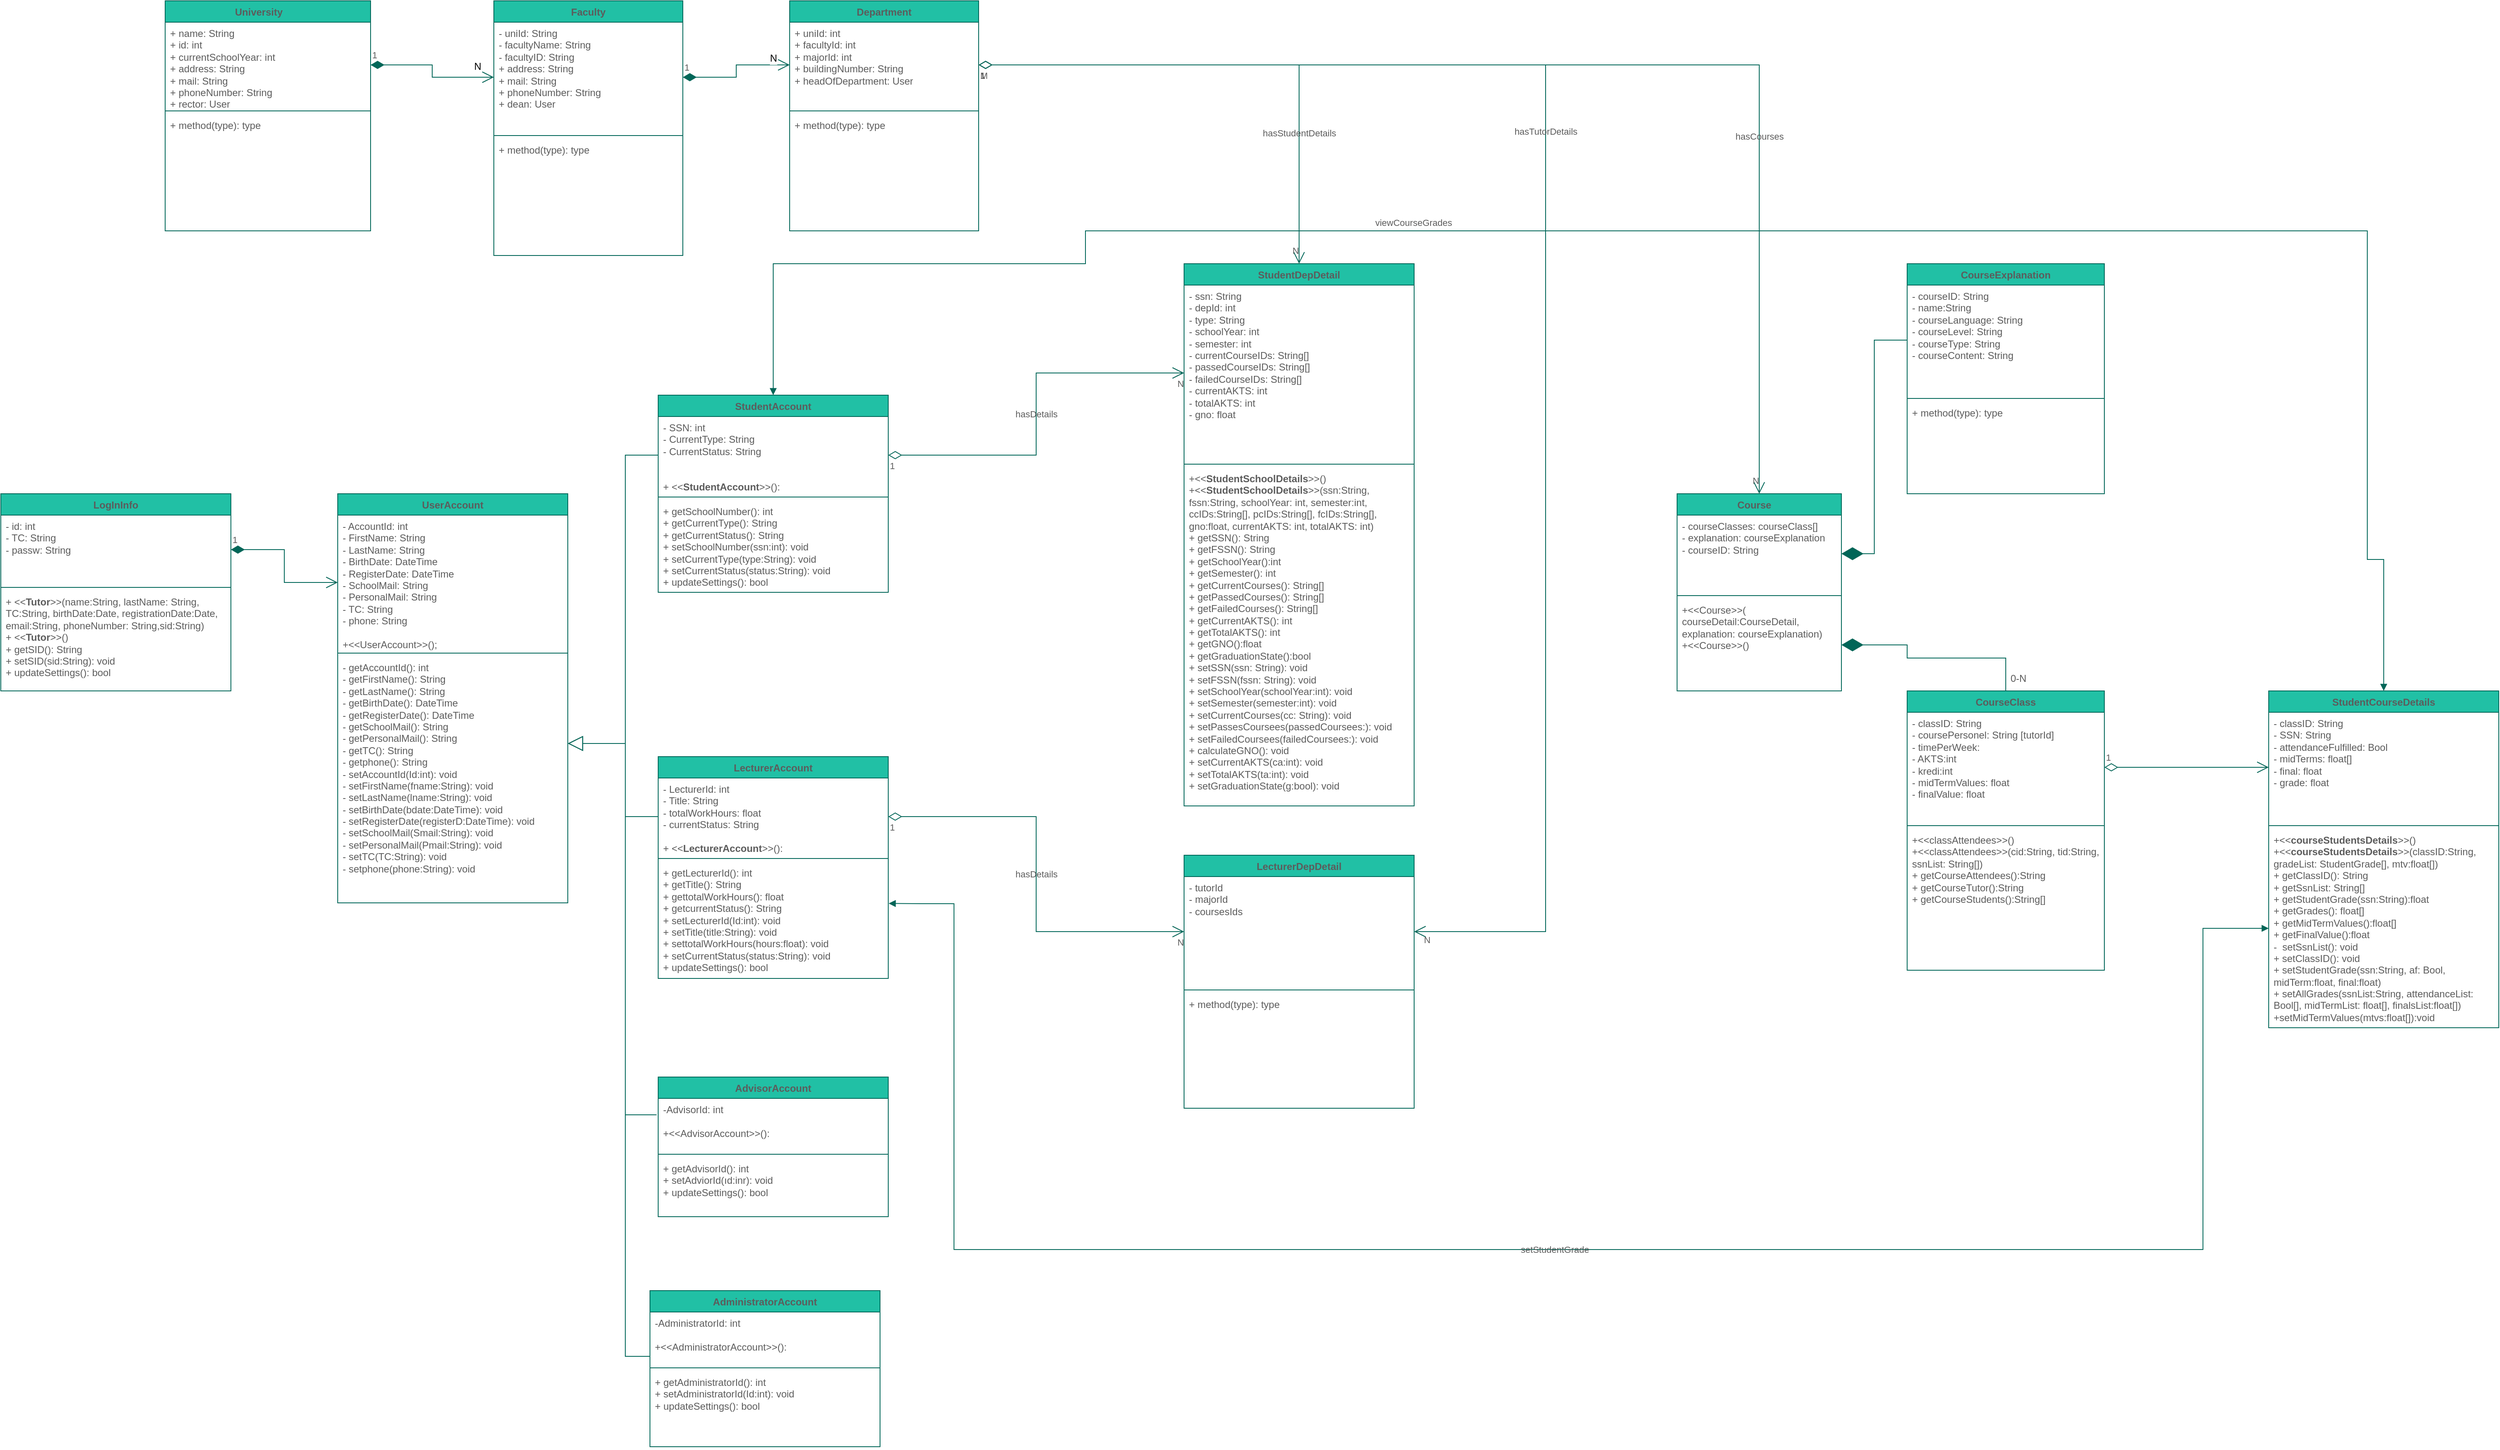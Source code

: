 <mxfile version="24.4.4" type="device">
  <diagram name="Page-1" id="0BDnvHmp4e41hQNBjY2y">
    <mxGraphModel dx="1938" dy="987" grid="1" gridSize="10" guides="1" tooltips="1" connect="1" arrows="1" fold="1" page="1" pageScale="1" pageWidth="3300" pageHeight="2339" math="0" shadow="0">
      <root>
        <mxCell id="0" />
        <mxCell id="1" parent="0" />
        <mxCell id="uD7xro_-V_x7wngqfkr_-1" value="UserAccount" style="swimlane;fontStyle=1;align=center;verticalAlign=top;childLayout=stackLayout;horizontal=1;startSize=26;horizontalStack=0;resizeParent=1;resizeParentMax=0;resizeLast=0;collapsible=1;marginBottom=0;whiteSpace=wrap;html=1;labelBackgroundColor=none;fillColor=#21C0A5;strokeColor=#006658;fontColor=#5C5C5C;" parent="1" vertex="1">
          <mxGeometry x="450" y="640" width="280" height="498" as="geometry" />
        </mxCell>
        <mxCell id="uD7xro_-V_x7wngqfkr_-2" value="- AccountId: int&lt;div data-sider-select-id=&quot;4407d347-5827-4aab-94fe-731d5e60e205&quot;&gt;- FirstName: String&lt;br&gt;&lt;/div&gt;&lt;div data-sider-select-id=&quot;4407d347-5827-4aab-94fe-731d5e60e205&quot;&gt;- LastName: String&lt;br&gt;&lt;/div&gt;&lt;div&gt;- BirthDate: DateTime&lt;/div&gt;&lt;div&gt;- RegisterDate: DateTime&lt;/div&gt;&lt;div data-sider-select-id=&quot;62cc902e-5606-45ce-99e5-c4f5c0370c5b&quot;&gt;- SchoolMail: String&lt;/div&gt;&lt;div data-sider-select-id=&quot;62cc902e-5606-45ce-99e5-c4f5c0370c5b&quot;&gt;- PersonalMail: String&lt;br&gt;&lt;/div&gt;&lt;div data-sider-select-id=&quot;8bd549fe-1a7b-4c33-831f-a06e257aa104&quot;&gt;- TC: String&lt;/div&gt;&lt;div&gt;- phone: String&lt;/div&gt;&lt;div&gt;&lt;br&gt;&lt;/div&gt;&lt;div&gt;+&amp;lt;&amp;lt;UserAccount&amp;gt;&amp;gt;();&lt;/div&gt;" style="text;strokeColor=none;fillColor=none;align=left;verticalAlign=top;spacingLeft=4;spacingRight=4;overflow=hidden;rotatable=0;points=[[0,0.5],[1,0.5]];portConstraint=eastwest;whiteSpace=wrap;html=1;labelBackgroundColor=none;fontColor=#5C5C5C;" parent="uD7xro_-V_x7wngqfkr_-1" vertex="1">
          <mxGeometry y="26" width="280" height="164" as="geometry" />
        </mxCell>
        <mxCell id="uD7xro_-V_x7wngqfkr_-3" value="" style="line;strokeWidth=1;fillColor=none;align=left;verticalAlign=middle;spacingTop=-1;spacingLeft=3;spacingRight=3;rotatable=0;labelPosition=right;points=[];portConstraint=eastwest;strokeColor=#006658;labelBackgroundColor=none;fontColor=#5C5C5C;" parent="uD7xro_-V_x7wngqfkr_-1" vertex="1">
          <mxGeometry y="190" width="280" height="8" as="geometry" />
        </mxCell>
        <mxCell id="uD7xro_-V_x7wngqfkr_-4" value="&lt;div data-sider-select-id=&quot;fc361fc3-beb3-42de-9c12-508e2daf6551&quot;&gt;- getAccountId(): int&lt;div data-sider-select-id=&quot;4407d347-5827-4aab-94fe-731d5e60e205&quot;&gt;- getFirstName(): String&lt;br&gt;&lt;/div&gt;&lt;div data-sider-select-id=&quot;4407d347-5827-4aab-94fe-731d5e60e205&quot;&gt;- getLastName(): String&lt;br&gt;&lt;/div&gt;&lt;div data-sider-select-id=&quot;ebbecc61-d622-45bc-ba40-728edced9803&quot;&gt;- getBirthDate(): DateTime&lt;/div&gt;&lt;div&gt;- getRegisterDate(): DateTime&lt;/div&gt;&lt;div data-sider-select-id=&quot;62cc902e-5606-45ce-99e5-c4f5c0370c5b&quot;&gt;- getSchoolMail(): String&lt;/div&gt;&lt;div data-sider-select-id=&quot;62cc902e-5606-45ce-99e5-c4f5c0370c5b&quot;&gt;- getPersonalMail(): String&lt;br&gt;&lt;/div&gt;&lt;div data-sider-select-id=&quot;8bd549fe-1a7b-4c33-831f-a06e257aa104&quot;&gt;- getTC(): String&lt;/div&gt;&lt;div&gt;- getphone(): String&lt;/div&gt;&lt;div&gt;- setAccountId(Id:int): void&lt;div data-sider-select-id=&quot;4407d347-5827-4aab-94fe-731d5e60e205&quot;&gt;- setFirstName(fname:String): void&lt;br&gt;&lt;/div&gt;&lt;div data-sider-select-id=&quot;4407d347-5827-4aab-94fe-731d5e60e205&quot;&gt;- setLastName(lname:&lt;span style=&quot;background-color: initial;&quot;&gt;String&lt;/span&gt;&lt;span style=&quot;background-color: initial;&quot;&gt;): void&amp;nbsp;&lt;/span&gt;&lt;/div&gt;&lt;div&gt;- setBirthDate(bdate:DateTime): void&lt;/div&gt;&lt;div&gt;- setRegisterDate(registerD:DateTime): void&lt;/div&gt;&lt;div data-sider-select-id=&quot;62cc902e-5606-45ce-99e5-c4f5c0370c5b&quot;&gt;- setSchoolMail(Smail:String): void&lt;/div&gt;&lt;div data-sider-select-id=&quot;62cc902e-5606-45ce-99e5-c4f5c0370c5b&quot;&gt;- setPersonalMail(Pmail:String): void&lt;br&gt;&lt;/div&gt;&lt;div data-sider-select-id=&quot;8bd549fe-1a7b-4c33-831f-a06e257aa104&quot;&gt;- setTC(TC:String): void&lt;/div&gt;&lt;div&gt;- setphone(phone:String): void&lt;/div&gt;&lt;/div&gt;&lt;/div&gt;" style="text;strokeColor=none;fillColor=none;align=left;verticalAlign=top;spacingLeft=4;spacingRight=4;overflow=hidden;rotatable=0;points=[[0,0.5],[1,0.5]];portConstraint=eastwest;whiteSpace=wrap;html=1;labelBackgroundColor=none;fontColor=#5C5C5C;" parent="uD7xro_-V_x7wngqfkr_-1" vertex="1">
          <mxGeometry y="198" width="280" height="300" as="geometry" />
        </mxCell>
        <mxCell id="uD7xro_-V_x7wngqfkr_-5" value="StudentAccount" style="swimlane;fontStyle=1;align=center;verticalAlign=top;childLayout=stackLayout;horizontal=1;startSize=26;horizontalStack=0;resizeParent=1;resizeParentMax=0;resizeLast=0;collapsible=1;marginBottom=0;whiteSpace=wrap;html=1;labelBackgroundColor=none;fillColor=#21C0A5;strokeColor=#006658;fontColor=#5C5C5C;" parent="1" vertex="1">
          <mxGeometry x="840" y="520" width="280" height="240" as="geometry" />
        </mxCell>
        <mxCell id="uD7xro_-V_x7wngqfkr_-6" value="- SSN: int&lt;div&gt;- CurrentType: String&lt;br&gt;&lt;div&gt;- CurrentStatus: String&lt;/div&gt;&lt;/div&gt;&lt;div&gt;&lt;br&gt;&lt;/div&gt;&lt;div&gt;&lt;br&gt;&lt;/div&gt;&lt;div&gt;&lt;div data-sider-select-id=&quot;f8b6bf96-1f82-4704-bffa-21a5291a859a&quot;&gt;+ &amp;lt;&amp;lt;&lt;b&gt;StudentAccount&lt;/b&gt;&amp;gt;&amp;gt;():&lt;/div&gt;&lt;div&gt;&lt;br&gt;&lt;/div&gt;&lt;div&gt;&lt;/div&gt;&lt;/div&gt;" style="text;strokeColor=none;fillColor=none;align=left;verticalAlign=top;spacingLeft=4;spacingRight=4;overflow=hidden;rotatable=0;points=[[0,0.5],[1,0.5]];portConstraint=eastwest;whiteSpace=wrap;html=1;labelBackgroundColor=none;fontColor=#5C5C5C;" parent="uD7xro_-V_x7wngqfkr_-5" vertex="1">
          <mxGeometry y="26" width="280" height="94" as="geometry" />
        </mxCell>
        <mxCell id="uD7xro_-V_x7wngqfkr_-7" value="" style="line;strokeWidth=1;fillColor=none;align=left;verticalAlign=middle;spacingTop=-1;spacingLeft=3;spacingRight=3;rotatable=0;labelPosition=right;points=[];portConstraint=eastwest;strokeColor=#006658;labelBackgroundColor=none;fontColor=#5C5C5C;" parent="uD7xro_-V_x7wngqfkr_-5" vertex="1">
          <mxGeometry y="120" width="280" height="8" as="geometry" />
        </mxCell>
        <mxCell id="uD7xro_-V_x7wngqfkr_-8" value="&lt;div data-sider-select-id=&quot;9579f348-93ef-4612-93f1-10a2e39cf560&quot;&gt;&lt;span data-sider-select-id=&quot;e6eb32f3-9053-436c-8327-b952fa71b113&quot; style=&quot;background-color: initial;&quot;&gt;+ getSchoolNumber(): int&lt;/span&gt;&lt;br&gt;&lt;/div&gt;&lt;div data-sider-select-id=&quot;9579f348-93ef-4612-93f1-10a2e39cf560&quot;&gt;&lt;span data-sider-select-id=&quot;e6eb32f3-9053-436c-8327-b952fa71b113&quot; style=&quot;background-color: initial;&quot;&gt;+ getCurrentType(): String&lt;br&gt;&lt;/span&gt;&lt;/div&gt;&lt;div data-sider-select-id=&quot;9579f348-93ef-4612-93f1-10a2e39cf560&quot;&gt;&lt;span data-sider-select-id=&quot;e6eb32f3-9053-436c-8327-b952fa71b113&quot; style=&quot;background-color: initial;&quot;&gt;+ getCurrentStatus&lt;/span&gt;&lt;span data-sider-select-id=&quot;45852cec-4f67-484b-836b-3af9b6361191&quot; style=&quot;background-color: initial;&quot;&gt;(): String&lt;/span&gt;&lt;/div&gt;&lt;div&gt;&lt;div data-sider-select-id=&quot;2276f474-3722-45e2-a050-777a0efd1eee&quot;&gt;+ setSchoolNumber(ssn:int): void&lt;/div&gt;&lt;div&gt;&lt;div data-sider-select-id=&quot;2276f474-3722-45e2-a050-777a0efd1eee&quot;&gt;+ setCurrentType(type:String): void&lt;/div&gt;&lt;/div&gt;&lt;div data-sider-select-id=&quot;2276f474-3722-45e2-a050-777a0efd1eee&quot;&gt;&lt;div data-sider-select-id=&quot;2276f474-3722-45e2-a050-777a0efd1eee&quot;&gt;+ setCurrentStatus(status:String): void&lt;/div&gt;&lt;/div&gt;&lt;div&gt;+ updateSettings(): bool&amp;nbsp;&lt;br&gt;&lt;div&gt;&lt;div&gt;&lt;br&gt;&lt;/div&gt;&lt;/div&gt;&lt;div&gt;&lt;br&gt;&lt;/div&gt;&lt;/div&gt;&lt;/div&gt;" style="text;strokeColor=none;fillColor=none;align=left;verticalAlign=top;spacingLeft=4;spacingRight=4;overflow=hidden;rotatable=0;points=[[0,0.5],[1,0.5]];portConstraint=eastwest;whiteSpace=wrap;html=1;labelBackgroundColor=none;fontColor=#5C5C5C;" parent="uD7xro_-V_x7wngqfkr_-5" vertex="1">
          <mxGeometry y="128" width="280" height="112" as="geometry" />
        </mxCell>
        <mxCell id="uD7xro_-V_x7wngqfkr_-9" value="" style="endArrow=block;endSize=16;endFill=0;html=1;rounded=0;exitX=0;exitY=0.5;exitDx=0;exitDy=0;labelBackgroundColor=none;strokeColor=#006658;fontColor=default;" parent="1" source="uD7xro_-V_x7wngqfkr_-6" edge="1">
          <mxGeometry width="160" relative="1" as="geometry">
            <mxPoint x="300" y="1260" as="sourcePoint" />
            <mxPoint x="730" y="944" as="targetPoint" />
            <Array as="points">
              <mxPoint x="800" y="593" />
              <mxPoint x="800" y="944" />
            </Array>
          </mxGeometry>
        </mxCell>
        <mxCell id="uD7xro_-V_x7wngqfkr_-10" value="Course&lt;span style=&quot;white-space: pre;&quot;&gt;&#x9;&lt;/span&gt;" style="swimlane;fontStyle=1;align=center;verticalAlign=top;childLayout=stackLayout;horizontal=1;startSize=26;horizontalStack=0;resizeParent=1;resizeParentMax=0;resizeLast=0;collapsible=1;marginBottom=0;whiteSpace=wrap;html=1;labelBackgroundColor=none;fillColor=#21C0A5;strokeColor=#006658;fontColor=#5C5C5C;" parent="1" vertex="1">
          <mxGeometry x="2080" y="640" width="200" height="240" as="geometry" />
        </mxCell>
        <mxCell id="uD7xro_-V_x7wngqfkr_-11" value="&lt;div&gt;- courseClasses: courseClass[]&lt;/div&gt;&lt;div&gt;- explanation: courseExplanation&lt;/div&gt;&lt;div&gt;- courseID: String&lt;/div&gt;" style="text;strokeColor=none;fillColor=none;align=left;verticalAlign=top;spacingLeft=4;spacingRight=4;overflow=hidden;rotatable=0;points=[[0,0.5],[1,0.5]];portConstraint=eastwest;whiteSpace=wrap;html=1;labelBackgroundColor=none;fontColor=#5C5C5C;" parent="uD7xro_-V_x7wngqfkr_-10" vertex="1">
          <mxGeometry y="26" width="200" height="94" as="geometry" />
        </mxCell>
        <mxCell id="uD7xro_-V_x7wngqfkr_-12" value="" style="line;strokeWidth=1;fillColor=none;align=left;verticalAlign=middle;spacingTop=-1;spacingLeft=3;spacingRight=3;rotatable=0;labelPosition=right;points=[];portConstraint=eastwest;strokeColor=#006658;labelBackgroundColor=none;fontColor=#5C5C5C;" parent="uD7xro_-V_x7wngqfkr_-10" vertex="1">
          <mxGeometry y="120" width="200" height="8" as="geometry" />
        </mxCell>
        <mxCell id="uD7xro_-V_x7wngqfkr_-13" value="+&amp;lt;&amp;lt;Course&amp;gt;&amp;gt;( courseDetail:CourseDetail, explanation: courseExplanation)&lt;div&gt;+&amp;lt;&amp;lt;Course&amp;gt;&amp;gt;()&lt;br&gt;&lt;div&gt;&lt;br&gt;&lt;/div&gt;&lt;div&gt;&lt;div&gt;&lt;br&gt;&lt;/div&gt;&lt;/div&gt;&lt;/div&gt;" style="text;strokeColor=none;fillColor=none;align=left;verticalAlign=top;spacingLeft=4;spacingRight=4;overflow=hidden;rotatable=0;points=[[0,0.5],[1,0.5]];portConstraint=eastwest;whiteSpace=wrap;html=1;labelBackgroundColor=none;fontColor=#5C5C5C;" parent="uD7xro_-V_x7wngqfkr_-10" vertex="1">
          <mxGeometry y="128" width="200" height="112" as="geometry" />
        </mxCell>
        <mxCell id="uD7xro_-V_x7wngqfkr_-14" value="LecturerAccount" style="swimlane;fontStyle=1;align=center;verticalAlign=top;childLayout=stackLayout;horizontal=1;startSize=26;horizontalStack=0;resizeParent=1;resizeParentMax=0;resizeLast=0;collapsible=1;marginBottom=0;whiteSpace=wrap;html=1;labelBackgroundColor=none;fillColor=#21C0A5;strokeColor=#006658;fontColor=#5C5C5C;" parent="1" vertex="1">
          <mxGeometry x="840" y="960" width="280" height="270" as="geometry" />
        </mxCell>
        <mxCell id="uD7xro_-V_x7wngqfkr_-15" value="&lt;div data-sider-select-id=&quot;4d326a96-2382-415f-a6bb-c2fde661ef08&quot;&gt;- LecturerId: int&lt;/div&gt;&lt;div data-sider-select-id=&quot;4d326a96-2382-415f-a6bb-c2fde661ef08&quot;&gt;- Title: String&lt;/div&gt;&lt;div&gt;- totalWorkHours: float&lt;/div&gt;&lt;div&gt;- currentStatus: String&lt;/div&gt;&lt;div&gt;&lt;br&gt;&lt;/div&gt;&lt;div style=&quot;text-align: center;&quot; data-sider-select-id=&quot;9792b44d-cd1b-466a-9594-d1616cbe702e&quot;&gt;+ &amp;lt;&amp;lt;&lt;b&gt;LecturerAccount&lt;/b&gt;&amp;gt;&amp;gt;():&lt;br&gt;&lt;/div&gt;" style="text;strokeColor=none;fillColor=none;align=left;verticalAlign=top;spacingLeft=4;spacingRight=4;overflow=hidden;rotatable=0;points=[[0,0.5],[1,0.5]];portConstraint=eastwest;whiteSpace=wrap;html=1;labelBackgroundColor=none;fontColor=#5C5C5C;" parent="uD7xro_-V_x7wngqfkr_-14" vertex="1">
          <mxGeometry y="26" width="280" height="94" as="geometry" />
        </mxCell>
        <mxCell id="uD7xro_-V_x7wngqfkr_-16" value="" style="line;strokeWidth=1;fillColor=none;align=left;verticalAlign=middle;spacingTop=-1;spacingLeft=3;spacingRight=3;rotatable=0;labelPosition=right;points=[];portConstraint=eastwest;strokeColor=#006658;labelBackgroundColor=none;fontColor=#5C5C5C;" parent="uD7xro_-V_x7wngqfkr_-14" vertex="1">
          <mxGeometry y="120" width="280" height="8" as="geometry" />
        </mxCell>
        <mxCell id="uD7xro_-V_x7wngqfkr_-17" value="&lt;div data-sider-select-id=&quot;7ed6d980-ada8-49a5-824a-b7450c590605&quot;&gt;+ getLecturerId(): int&lt;/div&gt;&lt;div&gt;&lt;div data-sider-select-id=&quot;8a5ae485-e85c-40d8-8f97-bdb0fd88e50f&quot;&gt;+ getTitle(): String&lt;/div&gt;&lt;div data-sider-select-id=&quot;8a5ae485-e85c-40d8-8f97-bdb0fd88e50f&quot;&gt;+ gettotalWorkHours(): float&lt;br&gt;&lt;/div&gt;&lt;div data-sider-select-id=&quot;8a5ae485-e85c-40d8-8f97-bdb0fd88e50f&quot;&gt;+ getcurrentStatus(): String&lt;br&gt;&lt;/div&gt;&lt;div data-sider-select-id=&quot;8b940148-cc8c-4c78-9da0-aa4d0f199412&quot;&gt;+ setLecturerId(Id:int): void&lt;/div&gt;&lt;div data-sider-select-id=&quot;8b940148-cc8c-4c78-9da0-aa4d0f199412&quot;&gt;&lt;div data-sider-select-id=&quot;8b940148-cc8c-4c78-9da0-aa4d0f199412&quot;&gt;+ setTitle(title:String): void&lt;/div&gt;&lt;/div&gt;&lt;div&gt;&lt;div data-sider-select-id=&quot;8b940148-cc8c-4c78-9da0-aa4d0f199412&quot;&gt;+ settotalWorkHours(hours:float): void&lt;/div&gt;&lt;/div&gt;&lt;div&gt;&lt;div data-sider-select-id=&quot;8b940148-cc8c-4c78-9da0-aa4d0f199412&quot;&gt;+ setCurrentStatus(status:String): void&lt;/div&gt;&lt;/div&gt;&lt;div data-sider-select-id=&quot;d4a23084-695c-49fa-9fc9-a5fa70519a9f&quot;&gt;+ updateSettings(): bool&amp;nbsp;&lt;br&gt;&lt;div&gt;&lt;br&gt;&lt;/div&gt;&lt;div&gt;&lt;br&gt;&lt;/div&gt;&lt;/div&gt;&lt;/div&gt;" style="text;strokeColor=none;fillColor=none;align=left;verticalAlign=top;spacingLeft=4;spacingRight=4;overflow=hidden;rotatable=0;points=[[0,0.5],[1,0.5]];portConstraint=eastwest;whiteSpace=wrap;html=1;labelBackgroundColor=none;fontColor=#5C5C5C;" parent="uD7xro_-V_x7wngqfkr_-14" vertex="1">
          <mxGeometry y="128" width="280" height="142" as="geometry" />
        </mxCell>
        <mxCell id="uD7xro_-V_x7wngqfkr_-18" value="CourseClass" style="swimlane;fontStyle=1;align=center;verticalAlign=top;childLayout=stackLayout;horizontal=1;startSize=26;horizontalStack=0;resizeParent=1;resizeParentMax=0;resizeLast=0;collapsible=1;marginBottom=0;whiteSpace=wrap;html=1;labelBackgroundColor=none;fillColor=#21C0A5;strokeColor=#006658;fontColor=#5C5C5C;" parent="1" vertex="1">
          <mxGeometry x="2360" y="880" width="240" height="340" as="geometry" />
        </mxCell>
        <mxCell id="uD7xro_-V_x7wngqfkr_-19" value="&lt;div&gt;- classID: String&lt;br&gt;&lt;/div&gt;&lt;div&gt;- coursePersonel: String [tutorId]&lt;/div&gt;&lt;div&gt;&lt;span style=&quot;background-color: initial;&quot;&gt;- timePerWeek:&amp;nbsp;&lt;/span&gt;&lt;/div&gt;&lt;div&gt;&lt;div&gt;- AKTS:int&lt;/div&gt;&lt;div&gt;- kredi:int&lt;/div&gt;&lt;/div&gt;&lt;div&gt;&lt;div&gt;- midTermValues: float&lt;/div&gt;&lt;div&gt;- finalValue: float&lt;/div&gt;&lt;/div&gt;" style="text;strokeColor=none;fillColor=none;align=left;verticalAlign=top;spacingLeft=4;spacingRight=4;overflow=hidden;rotatable=0;points=[[0,0.5],[1,0.5]];portConstraint=eastwest;whiteSpace=wrap;html=1;labelBackgroundColor=none;fontColor=#5C5C5C;" parent="uD7xro_-V_x7wngqfkr_-18" vertex="1">
          <mxGeometry y="26" width="240" height="134" as="geometry" />
        </mxCell>
        <mxCell id="uD7xro_-V_x7wngqfkr_-20" value="" style="line;strokeWidth=1;fillColor=none;align=left;verticalAlign=middle;spacingTop=-1;spacingLeft=3;spacingRight=3;rotatable=0;labelPosition=right;points=[];portConstraint=eastwest;strokeColor=#006658;labelBackgroundColor=none;fontColor=#5C5C5C;" parent="uD7xro_-V_x7wngqfkr_-18" vertex="1">
          <mxGeometry y="160" width="240" height="8" as="geometry" />
        </mxCell>
        <mxCell id="uD7xro_-V_x7wngqfkr_-21" value="+&amp;lt;&amp;lt;classAttendees&amp;gt;&amp;gt;()&lt;div&gt;+&amp;lt;&amp;lt;classAttendees&amp;gt;&amp;gt;(cid:String, tid:String, ssnList: String[])&lt;/div&gt;&lt;div&gt;+ getCourseAttendees():String&lt;/div&gt;&lt;div&gt;+ getCourseTutor():String&lt;/div&gt;&lt;div&gt;+ getCourseStudents():String[]&lt;/div&gt;&lt;div&gt;&lt;br&gt;&lt;/div&gt;" style="text;strokeColor=none;fillColor=none;align=left;verticalAlign=top;spacingLeft=4;spacingRight=4;overflow=hidden;rotatable=0;points=[[0,0.5],[1,0.5]];portConstraint=eastwest;whiteSpace=wrap;html=1;labelBackgroundColor=none;fontColor=#5C5C5C;" parent="uD7xro_-V_x7wngqfkr_-18" vertex="1">
          <mxGeometry y="168" width="240" height="172" as="geometry" />
        </mxCell>
        <mxCell id="uD7xro_-V_x7wngqfkr_-22" value="" style="endArrow=block;endSize=16;endFill=0;html=1;rounded=0;exitX=0;exitY=0.5;exitDx=0;exitDy=0;labelBackgroundColor=none;strokeColor=#006658;fontColor=default;" parent="1" source="uD7xro_-V_x7wngqfkr_-15" edge="1">
          <mxGeometry width="160" relative="1" as="geometry">
            <mxPoint x="919" y="1220" as="sourcePoint" />
            <mxPoint x="730" y="944" as="targetPoint" />
            <Array as="points">
              <mxPoint x="800" y="1033" />
              <mxPoint x="800" y="944" />
            </Array>
          </mxGeometry>
        </mxCell>
        <mxCell id="uD7xro_-V_x7wngqfkr_-23" value="StudentDepDetail" style="swimlane;fontStyle=1;align=center;verticalAlign=top;childLayout=stackLayout;horizontal=1;startSize=26;horizontalStack=0;resizeParent=1;resizeParentMax=0;resizeLast=0;collapsible=1;marginBottom=0;whiteSpace=wrap;html=1;labelBackgroundColor=none;fillColor=#21C0A5;strokeColor=#006658;fontColor=#5C5C5C;" parent="1" vertex="1">
          <mxGeometry x="1480" y="360" width="280" height="660" as="geometry" />
        </mxCell>
        <mxCell id="uD7xro_-V_x7wngqfkr_-24" value="&lt;div&gt;- ssn: String&lt;/div&gt;&lt;div&gt;- depId: int&lt;/div&gt;&lt;div&gt;- type: String&lt;/div&gt;&lt;div&gt;- schoolYear: int&lt;/div&gt;&lt;div&gt;- semester: int&lt;/div&gt;- currentCourseIDs: String[]&lt;div&gt;- passedCourseIDs: String[]&lt;/div&gt;&lt;div&gt;- failedCourseIDs: String[]&lt;/div&gt;&lt;div&gt;&lt;span style=&quot;background-color: initial;&quot;&gt;- currentAKTS: int&lt;/span&gt;&lt;br&gt;&lt;/div&gt;&lt;div&gt;- totalAKTS: int&lt;/div&gt;&lt;div&gt;&lt;div&gt;&lt;span style=&quot;background-color: initial;&quot;&gt;- gno: float&lt;/span&gt;&lt;/div&gt;&lt;/div&gt;" style="text;strokeColor=none;fillColor=none;align=left;verticalAlign=top;spacingLeft=4;spacingRight=4;overflow=hidden;rotatable=0;points=[[0,0.5],[1,0.5]];portConstraint=eastwest;whiteSpace=wrap;html=1;labelBackgroundColor=none;fontColor=#5C5C5C;" parent="uD7xro_-V_x7wngqfkr_-23" vertex="1">
          <mxGeometry y="26" width="280" height="214" as="geometry" />
        </mxCell>
        <mxCell id="uD7xro_-V_x7wngqfkr_-25" value="" style="line;strokeWidth=1;fillColor=none;align=left;verticalAlign=middle;spacingTop=-1;spacingLeft=3;spacingRight=3;rotatable=0;labelPosition=right;points=[];portConstraint=eastwest;strokeColor=#006658;labelBackgroundColor=none;fontColor=#5C5C5C;" parent="uD7xro_-V_x7wngqfkr_-23" vertex="1">
          <mxGeometry y="240" width="280" height="8" as="geometry" />
        </mxCell>
        <mxCell id="uD7xro_-V_x7wngqfkr_-26" value="&lt;div&gt;+&amp;lt;&amp;lt;&lt;span style=&quot;font-weight: 700; text-align: center; background-color: initial;&quot;&gt;StudentSchoolDetails&lt;/span&gt;&lt;span style=&quot;text-align: center; background-color: initial;&quot;&gt;&amp;gt;&amp;gt;()&lt;/span&gt;&lt;/div&gt;&lt;div&gt;+&amp;lt;&amp;lt;&lt;span style=&quot;background-color: initial; font-weight: 700; text-align: center;&quot;&gt;StudentSchoolDetails&lt;/span&gt;&lt;span style=&quot;background-color: initial; text-align: center;&quot;&gt;&amp;gt;&amp;gt;(ssn:String, fssn:String, schoolYear: int, semester:int, ccIDs:String[], pcIDs:String[], fcIDs:String[], gno:float, currentAKTS: int, totalAKTS: int)&lt;/span&gt;&lt;/div&gt;&lt;div&gt;+ getSSN(): String&lt;/div&gt;&lt;div&gt;+ getFSSN(): String&lt;br&gt;&lt;/div&gt;&lt;div&gt;+ getSchoolYear():int&lt;br&gt;&lt;/div&gt;&lt;div&gt;+ getSemester(): int&lt;/div&gt;&lt;div&gt;+ getCurrentCourses(): String[]&lt;/div&gt;&lt;div&gt;+ getPassedCourses(): String[]&lt;/div&gt;&lt;div&gt;+ getFailedCourses(): String[]&lt;/div&gt;&lt;div&gt;&lt;div&gt;&lt;span style=&quot;background-color: initial;&quot;&gt;+ getCurrentAKTS(): int&lt;/span&gt;&lt;/div&gt;&lt;div&gt;&lt;span style=&quot;background-color: initial;&quot;&gt;+ getTotalAKTS(): int&lt;/span&gt;&lt;/div&gt;&lt;/div&gt;&lt;div&gt;+ getGNO():float&lt;/div&gt;&lt;div&gt;+ getGraduationState():bool&lt;/div&gt;&lt;div&gt;+ setSSN(ssn: String): void&lt;br&gt;&lt;/div&gt;&lt;div&gt;+ setFSSN(fssn: String): void&lt;/div&gt;&lt;div&gt;&lt;div&gt;&lt;div&gt;&lt;div&gt;+ setSchoolYear(schoolYear&lt;span style=&quot;background-color: initial;&quot;&gt;:int&lt;/span&gt;&lt;span style=&quot;background-color: initial;&quot;&gt;): void&lt;/span&gt;&lt;/div&gt;&lt;div&gt;+ setSemester(semester&lt;span style=&quot;background-color: initial;&quot;&gt;:int&lt;/span&gt;&lt;span style=&quot;background-color: initial;&quot;&gt;)&lt;/span&gt;&lt;span style=&quot;background-color: initial;&quot;&gt;: void&lt;/span&gt;&lt;/div&gt;&lt;/div&gt;&lt;/div&gt;&lt;div&gt;+ setCurrentCourses(cc: String)&lt;span style=&quot;background-color: initial;&quot;&gt;: void&lt;/span&gt;&lt;/div&gt;&lt;div&gt;+ setPassesCoursees(passedCoursees:)&lt;span style=&quot;background-color: initial;&quot;&gt;: void&lt;/span&gt;&lt;/div&gt;&lt;div&gt;+ setFailedCoursees(failedCoursees:): void&lt;/div&gt;&lt;/div&gt;&lt;div&gt;+ calculateGNO(): void&lt;/div&gt;&lt;div&gt;&lt;span style=&quot;background-color: initial;&quot;&gt;+ setCurrentAKTS(ca:&lt;/span&gt;&lt;span style=&quot;background-color: initial;&quot;&gt;int&lt;/span&gt;&lt;span style=&quot;background-color: initial;&quot;&gt;)&lt;/span&gt;&lt;span style=&quot;background-color: initial;&quot;&gt;: void&lt;/span&gt;&lt;/div&gt;&lt;div&gt;&lt;span style=&quot;background-color: initial;&quot;&gt;+ setTotalAKTS(ta:&lt;/span&gt;&lt;span style=&quot;background-color: initial;&quot;&gt;int&lt;/span&gt;&lt;span style=&quot;background-color: initial;&quot;&gt;)&lt;/span&gt;&lt;span style=&quot;background-color: initial;&quot;&gt;: void&lt;/span&gt;&lt;/div&gt;&lt;div&gt;&lt;span style=&quot;background-color: initial;&quot;&gt;+ s&lt;/span&gt;etGraduationState&lt;span style=&quot;background-color: initial;&quot;&gt;(g:bool): void&lt;/span&gt;&lt;/div&gt;" style="text;strokeColor=none;fillColor=none;align=left;verticalAlign=top;spacingLeft=4;spacingRight=4;overflow=hidden;rotatable=0;points=[[0,0.5],[1,0.5]];portConstraint=eastwest;whiteSpace=wrap;html=1;labelBackgroundColor=none;fontColor=#5C5C5C;" parent="uD7xro_-V_x7wngqfkr_-23" vertex="1">
          <mxGeometry y="248" width="280" height="412" as="geometry" />
        </mxCell>
        <mxCell id="uD7xro_-V_x7wngqfkr_-27" value="CourseExplanation" style="swimlane;fontStyle=1;align=center;verticalAlign=top;childLayout=stackLayout;horizontal=1;startSize=26;horizontalStack=0;resizeParent=1;resizeParentMax=0;resizeLast=0;collapsible=1;marginBottom=0;whiteSpace=wrap;html=1;labelBackgroundColor=none;fillColor=#21C0A5;strokeColor=#006658;fontColor=#5C5C5C;" parent="1" vertex="1">
          <mxGeometry x="2360" y="360" width="240" height="280" as="geometry" />
        </mxCell>
        <mxCell id="uD7xro_-V_x7wngqfkr_-28" value="&lt;div&gt;- courseID: String&lt;/div&gt;- name:String&lt;div&gt;- courseLanguage: String&lt;div&gt;- courseLevel: String&lt;/div&gt;&lt;div&gt;- courseType: String&lt;/div&gt;&lt;div&gt;- courseContent: String&lt;/div&gt;&lt;/div&gt;" style="text;strokeColor=none;fillColor=none;align=left;verticalAlign=top;spacingLeft=4;spacingRight=4;overflow=hidden;rotatable=0;points=[[0,0.5],[1,0.5]];portConstraint=eastwest;whiteSpace=wrap;html=1;labelBackgroundColor=none;fontColor=#5C5C5C;" parent="uD7xro_-V_x7wngqfkr_-27" vertex="1">
          <mxGeometry y="26" width="240" height="134" as="geometry" />
        </mxCell>
        <mxCell id="uD7xro_-V_x7wngqfkr_-29" value="" style="line;strokeWidth=1;fillColor=none;align=left;verticalAlign=middle;spacingTop=-1;spacingLeft=3;spacingRight=3;rotatable=0;labelPosition=right;points=[];portConstraint=eastwest;strokeColor=#006658;labelBackgroundColor=none;fontColor=#5C5C5C;" parent="uD7xro_-V_x7wngqfkr_-27" vertex="1">
          <mxGeometry y="160" width="240" height="8" as="geometry" />
        </mxCell>
        <mxCell id="uD7xro_-V_x7wngqfkr_-30" value="+ method(type): type" style="text;strokeColor=none;fillColor=none;align=left;verticalAlign=top;spacingLeft=4;spacingRight=4;overflow=hidden;rotatable=0;points=[[0,0.5],[1,0.5]];portConstraint=eastwest;whiteSpace=wrap;html=1;labelBackgroundColor=none;fontColor=#5C5C5C;" parent="uD7xro_-V_x7wngqfkr_-27" vertex="1">
          <mxGeometry y="168" width="240" height="112" as="geometry" />
        </mxCell>
        <mxCell id="uD7xro_-V_x7wngqfkr_-31" value="Faculty" style="swimlane;fontStyle=1;align=center;verticalAlign=top;childLayout=stackLayout;horizontal=1;startSize=26;horizontalStack=0;resizeParent=1;resizeParentMax=0;resizeLast=0;collapsible=1;marginBottom=0;whiteSpace=wrap;html=1;labelBackgroundColor=none;fillColor=#21C0A5;strokeColor=#006658;fontColor=#5C5C5C;" parent="1" vertex="1">
          <mxGeometry x="640" y="40" width="230" height="310" as="geometry" />
        </mxCell>
        <mxCell id="uD7xro_-V_x7wngqfkr_-32" value="&lt;div&gt;- uniId: String&lt;/div&gt;- facultyName: String&lt;div&gt;- facultyID: String&lt;/div&gt;&lt;div&gt;&lt;div&gt;+ address: String&lt;/div&gt;&lt;div&gt;+ mail: String&lt;/div&gt;&lt;div&gt;+ phoneNumber: String&lt;/div&gt;&lt;/div&gt;&lt;div&gt;+&amp;nbsp;dean: User&lt;/div&gt;" style="text;strokeColor=none;fillColor=none;align=left;verticalAlign=top;spacingLeft=4;spacingRight=4;overflow=hidden;rotatable=0;points=[[0,0.5],[1,0.5]];portConstraint=eastwest;whiteSpace=wrap;html=1;labelBackgroundColor=none;fontColor=#5C5C5C;" parent="uD7xro_-V_x7wngqfkr_-31" vertex="1">
          <mxGeometry y="26" width="230" height="134" as="geometry" />
        </mxCell>
        <mxCell id="uD7xro_-V_x7wngqfkr_-33" value="" style="line;strokeWidth=1;fillColor=none;align=left;verticalAlign=middle;spacingTop=-1;spacingLeft=3;spacingRight=3;rotatable=0;labelPosition=right;points=[];portConstraint=eastwest;strokeColor=#006658;labelBackgroundColor=none;fontColor=#5C5C5C;" parent="uD7xro_-V_x7wngqfkr_-31" vertex="1">
          <mxGeometry y="160" width="230" height="8" as="geometry" />
        </mxCell>
        <mxCell id="uD7xro_-V_x7wngqfkr_-34" value="+ method(type): type" style="text;strokeColor=none;fillColor=none;align=left;verticalAlign=top;spacingLeft=4;spacingRight=4;overflow=hidden;rotatable=0;points=[[0,0.5],[1,0.5]];portConstraint=eastwest;whiteSpace=wrap;html=1;labelBackgroundColor=none;fontColor=#5C5C5C;" parent="uD7xro_-V_x7wngqfkr_-31" vertex="1">
          <mxGeometry y="168" width="230" height="142" as="geometry" />
        </mxCell>
        <mxCell id="uD7xro_-V_x7wngqfkr_-47" value="StudentCourseDetails" style="swimlane;fontStyle=1;align=center;verticalAlign=top;childLayout=stackLayout;horizontal=1;startSize=26;horizontalStack=0;resizeParent=1;resizeParentMax=0;resizeLast=0;collapsible=1;marginBottom=0;whiteSpace=wrap;html=1;labelBackgroundColor=none;fillColor=#21C0A5;strokeColor=#006658;fontColor=#5C5C5C;" parent="1" vertex="1">
          <mxGeometry x="2800" y="880" width="280" height="410" as="geometry" />
        </mxCell>
        <mxCell id="uD7xro_-V_x7wngqfkr_-48" value="&lt;div&gt;- classID: String&lt;/div&gt;&lt;div&gt;&lt;div&gt;- SSN: String&lt;/div&gt;&lt;div&gt;- attendanceFulfilled: Bool&lt;/div&gt;- midTerms: float[]&lt;div&gt;&lt;span style=&quot;background-color: initial;&quot;&gt;- final: float&lt;/span&gt;&lt;div&gt;- grade: float&lt;/div&gt;&lt;/div&gt;&lt;/div&gt;&lt;div&gt;&lt;br&gt;&lt;/div&gt;" style="text;strokeColor=none;fillColor=none;align=left;verticalAlign=top;spacingLeft=4;spacingRight=4;overflow=hidden;rotatable=0;points=[[0,0.5],[1,0.5]];portConstraint=eastwest;whiteSpace=wrap;html=1;labelBackgroundColor=none;fontColor=#5C5C5C;" parent="uD7xro_-V_x7wngqfkr_-47" vertex="1">
          <mxGeometry y="26" width="280" height="134" as="geometry" />
        </mxCell>
        <mxCell id="uD7xro_-V_x7wngqfkr_-49" value="" style="line;strokeWidth=1;fillColor=none;align=left;verticalAlign=middle;spacingTop=-1;spacingLeft=3;spacingRight=3;rotatable=0;labelPosition=right;points=[];portConstraint=eastwest;strokeColor=#006658;labelBackgroundColor=none;fontColor=#5C5C5C;" parent="uD7xro_-V_x7wngqfkr_-47" vertex="1">
          <mxGeometry y="160" width="280" height="8" as="geometry" />
        </mxCell>
        <mxCell id="uD7xro_-V_x7wngqfkr_-50" value="+&amp;lt;&amp;lt;&lt;span style=&quot;font-weight: 700; text-align: center;&quot;&gt;courseStudentsDetails&lt;/span&gt;&amp;gt;&amp;gt;()&lt;div&gt;+&amp;lt;&amp;lt;&lt;span style=&quot;font-weight: 700; text-align: center;&quot;&gt;courseStudentsDetails&lt;/span&gt;&amp;gt;&amp;gt;(classID:String, gradeList: StudentGrade[], mtv:float[])&lt;/div&gt;&lt;div&gt;+ getClassID(): String&lt;br&gt;&lt;/div&gt;&lt;div&gt;+ getSsnList: String[]&lt;/div&gt;&lt;div&gt;+ getStudentGrade(ssn:String):float&lt;/div&gt;&lt;div&gt;+ getGrades(): float[]&lt;/div&gt;&lt;div&gt;+ getMidTermValues():float[]&lt;/div&gt;&lt;div&gt;+ getFinalValue():float&lt;/div&gt;&lt;div&gt;-&amp;nbsp; setSsnList(): void&lt;br&gt;&lt;/div&gt;&lt;div&gt;&lt;div&gt;+ setClassID(): void&lt;/div&gt;&lt;div&gt;+ setStudentGrade(ssn:String, af: Bool, midTerm:float, final:float)&lt;/div&gt;&lt;div&gt;+ setAllGrades(ssnList:String, attendanceList: Bool[], midTermList: float[], finalsList:float[])&lt;/div&gt;&lt;/div&gt;&lt;div&gt;+setMidTermValues(mtvs:float[]):void&lt;/div&gt;" style="text;strokeColor=none;fillColor=none;align=left;verticalAlign=top;spacingLeft=4;spacingRight=4;overflow=hidden;rotatable=0;points=[[0,0.5],[1,0.5]];portConstraint=eastwest;whiteSpace=wrap;html=1;labelBackgroundColor=none;fontColor=#5C5C5C;" parent="uD7xro_-V_x7wngqfkr_-47" vertex="1">
          <mxGeometry y="168" width="280" height="242" as="geometry" />
        </mxCell>
        <mxCell id="uD7xro_-V_x7wngqfkr_-64" value="LecturerDepDetail" style="swimlane;fontStyle=1;align=center;verticalAlign=top;childLayout=stackLayout;horizontal=1;startSize=26;horizontalStack=0;resizeParent=1;resizeParentMax=0;resizeLast=0;collapsible=1;marginBottom=0;whiteSpace=wrap;html=1;labelBackgroundColor=none;fillColor=#21C0A5;strokeColor=#006658;fontColor=#5C5C5C;" parent="1" vertex="1">
          <mxGeometry x="1480" y="1080" width="280" height="308" as="geometry" />
        </mxCell>
        <mxCell id="uD7xro_-V_x7wngqfkr_-65" value="- tutorId&lt;div&gt;- majorId&lt;/div&gt;&lt;div&gt;- coursesIds&lt;/div&gt;" style="text;strokeColor=none;fillColor=none;align=left;verticalAlign=top;spacingLeft=4;spacingRight=4;overflow=hidden;rotatable=0;points=[[0,0.5],[1,0.5]];portConstraint=eastwest;whiteSpace=wrap;html=1;labelBackgroundColor=none;fontColor=#5C5C5C;" parent="uD7xro_-V_x7wngqfkr_-64" vertex="1">
          <mxGeometry y="26" width="280" height="134" as="geometry" />
        </mxCell>
        <mxCell id="uD7xro_-V_x7wngqfkr_-66" value="" style="line;strokeWidth=1;fillColor=none;align=left;verticalAlign=middle;spacingTop=-1;spacingLeft=3;spacingRight=3;rotatable=0;labelPosition=right;points=[];portConstraint=eastwest;strokeColor=#006658;labelBackgroundColor=none;fontColor=#5C5C5C;" parent="uD7xro_-V_x7wngqfkr_-64" vertex="1">
          <mxGeometry y="160" width="280" height="8" as="geometry" />
        </mxCell>
        <mxCell id="uD7xro_-V_x7wngqfkr_-67" value="+ method(type): type" style="text;strokeColor=none;fillColor=none;align=left;verticalAlign=top;spacingLeft=4;spacingRight=4;overflow=hidden;rotatable=0;points=[[0,0.5],[1,0.5]];portConstraint=eastwest;whiteSpace=wrap;html=1;labelBackgroundColor=none;fontColor=#5C5C5C;" parent="uD7xro_-V_x7wngqfkr_-64" vertex="1">
          <mxGeometry y="168" width="280" height="140" as="geometry" />
        </mxCell>
        <mxCell id="uD7xro_-V_x7wngqfkr_-68" value="University&lt;span style=&quot;white-space: pre;&quot;&gt;&#x9;&lt;/span&gt;" style="swimlane;fontStyle=1;align=center;verticalAlign=top;childLayout=stackLayout;horizontal=1;startSize=26;horizontalStack=0;resizeParent=1;resizeParentMax=0;resizeLast=0;collapsible=1;marginBottom=0;whiteSpace=wrap;html=1;labelBackgroundColor=none;fillColor=#21C0A5;strokeColor=#006658;fontColor=#5C5C5C;" parent="1" vertex="1">
          <mxGeometry x="240" y="40" width="250" height="280" as="geometry" />
        </mxCell>
        <mxCell id="uD7xro_-V_x7wngqfkr_-69" value="+ name: String&lt;div&gt;+ id: int&lt;/div&gt;&lt;div&gt;+ currentSchoolYear: int&lt;/div&gt;&lt;div&gt;+ address: String&lt;/div&gt;&lt;div&gt;+ mail: String&lt;/div&gt;&lt;div&gt;+ phoneNumber: String&lt;/div&gt;&lt;div&gt;+&amp;nbsp;rector: User&lt;/div&gt;" style="text;strokeColor=none;fillColor=none;align=left;verticalAlign=top;spacingLeft=4;spacingRight=4;overflow=hidden;rotatable=0;points=[[0,0.5],[1,0.5]];portConstraint=eastwest;whiteSpace=wrap;html=1;labelBackgroundColor=none;fontColor=#5C5C5C;" parent="uD7xro_-V_x7wngqfkr_-68" vertex="1">
          <mxGeometry y="26" width="250" height="104" as="geometry" />
        </mxCell>
        <mxCell id="uD7xro_-V_x7wngqfkr_-70" value="" style="line;strokeWidth=1;fillColor=none;align=left;verticalAlign=middle;spacingTop=-1;spacingLeft=3;spacingRight=3;rotatable=0;labelPosition=right;points=[];portConstraint=eastwest;strokeColor=#006658;labelBackgroundColor=none;fontColor=#5C5C5C;" parent="uD7xro_-V_x7wngqfkr_-68" vertex="1">
          <mxGeometry y="130" width="250" height="8" as="geometry" />
        </mxCell>
        <mxCell id="uD7xro_-V_x7wngqfkr_-71" value="+ method(type): type" style="text;strokeColor=none;fillColor=none;align=left;verticalAlign=top;spacingLeft=4;spacingRight=4;overflow=hidden;rotatable=0;points=[[0,0.5],[1,0.5]];portConstraint=eastwest;whiteSpace=wrap;html=1;labelBackgroundColor=none;fontColor=#5C5C5C;" parent="uD7xro_-V_x7wngqfkr_-68" vertex="1">
          <mxGeometry y="138" width="250" height="142" as="geometry" />
        </mxCell>
        <mxCell id="uD7xro_-V_x7wngqfkr_-77" value="Department" style="swimlane;fontStyle=1;align=center;verticalAlign=top;childLayout=stackLayout;horizontal=1;startSize=26;horizontalStack=0;resizeParent=1;resizeParentMax=0;resizeLast=0;collapsible=1;marginBottom=0;whiteSpace=wrap;html=1;labelBackgroundColor=none;fillColor=#21C0A5;strokeColor=#006658;fontColor=#5C5C5C;" parent="1" vertex="1">
          <mxGeometry x="1000" y="40" width="230" height="280" as="geometry" />
        </mxCell>
        <mxCell id="uD7xro_-V_x7wngqfkr_-78" value="&lt;div&gt;+ uniId: int&lt;/div&gt;&lt;div&gt;+ facultyId: int&lt;/div&gt;&lt;div&gt;+ majorId: int&lt;/div&gt;&lt;div&gt;&lt;span style=&quot;background-color: initial;&quot;&gt;+ buildingNumber: String&lt;/span&gt;&lt;/div&gt;&lt;div&gt;+ headOfDepartment: User&lt;/div&gt;" style="text;strokeColor=none;fillColor=none;align=left;verticalAlign=top;spacingLeft=4;spacingRight=4;overflow=hidden;rotatable=0;points=[[0,0.5],[1,0.5]];portConstraint=eastwest;whiteSpace=wrap;html=1;labelBackgroundColor=none;fontColor=#5C5C5C;" parent="uD7xro_-V_x7wngqfkr_-77" vertex="1">
          <mxGeometry y="26" width="230" height="104" as="geometry" />
        </mxCell>
        <mxCell id="uD7xro_-V_x7wngqfkr_-79" value="" style="line;strokeWidth=1;fillColor=none;align=left;verticalAlign=middle;spacingTop=-1;spacingLeft=3;spacingRight=3;rotatable=0;labelPosition=right;points=[];portConstraint=eastwest;strokeColor=#006658;labelBackgroundColor=none;fontColor=#5C5C5C;" parent="uD7xro_-V_x7wngqfkr_-77" vertex="1">
          <mxGeometry y="130" width="230" height="8" as="geometry" />
        </mxCell>
        <mxCell id="uD7xro_-V_x7wngqfkr_-80" value="+ method(type): type" style="text;strokeColor=none;fillColor=none;align=left;verticalAlign=top;spacingLeft=4;spacingRight=4;overflow=hidden;rotatable=0;points=[[0,0.5],[1,0.5]];portConstraint=eastwest;whiteSpace=wrap;html=1;labelBackgroundColor=none;fontColor=#5C5C5C;" parent="uD7xro_-V_x7wngqfkr_-77" vertex="1">
          <mxGeometry y="138" width="230" height="142" as="geometry" />
        </mxCell>
        <mxCell id="uD7xro_-V_x7wngqfkr_-84" value="hasDetails" style="endArrow=open;html=1;endSize=12;startArrow=diamondThin;startSize=14;startFill=0;edgeStyle=orthogonalEdgeStyle;rounded=0;exitX=1;exitY=0.5;exitDx=0;exitDy=0;entryX=0;entryY=0.5;entryDx=0;entryDy=0;labelBackgroundColor=none;strokeColor=#006658;fontColor=#5c5c5c;" parent="1" source="uD7xro_-V_x7wngqfkr_-6" target="uD7xro_-V_x7wngqfkr_-24" edge="1">
          <mxGeometry relative="1" as="geometry">
            <mxPoint x="1230" y="580" as="sourcePoint" />
            <mxPoint x="1390" y="580" as="targetPoint" />
          </mxGeometry>
        </mxCell>
        <mxCell id="uD7xro_-V_x7wngqfkr_-85" value="1" style="edgeLabel;resizable=0;html=1;align=left;verticalAlign=top;labelBackgroundColor=none;fontColor=#5C5C5C;" parent="uD7xro_-V_x7wngqfkr_-84" connectable="0" vertex="1">
          <mxGeometry x="-1" relative="1" as="geometry" />
        </mxCell>
        <mxCell id="uD7xro_-V_x7wngqfkr_-86" value="N" style="edgeLabel;resizable=0;html=1;align=right;verticalAlign=top;labelBackgroundColor=none;fontColor=#5C5C5C;" parent="uD7xro_-V_x7wngqfkr_-84" connectable="0" vertex="1">
          <mxGeometry x="1" relative="1" as="geometry" />
        </mxCell>
        <mxCell id="uD7xro_-V_x7wngqfkr_-87" value="&lt;font color=&quot;#5c5c5c&quot;&gt;hasDetails&lt;/font&gt;" style="endArrow=open;html=1;endSize=12;startArrow=diamondThin;startSize=14;startFill=0;edgeStyle=orthogonalEdgeStyle;rounded=0;exitX=1;exitY=0.5;exitDx=0;exitDy=0;entryX=0;entryY=0.5;entryDx=0;entryDy=0;labelBackgroundColor=none;strokeColor=#006658;fontColor=default;" parent="1" source="uD7xro_-V_x7wngqfkr_-15" target="uD7xro_-V_x7wngqfkr_-65" edge="1">
          <mxGeometry relative="1" as="geometry">
            <mxPoint x="1130" y="910" as="sourcePoint" />
            <mxPoint x="1490" y="810" as="targetPoint" />
          </mxGeometry>
        </mxCell>
        <mxCell id="uD7xro_-V_x7wngqfkr_-88" value="1" style="edgeLabel;resizable=0;html=1;align=left;verticalAlign=top;labelBackgroundColor=none;fontColor=#5C5C5C;" parent="uD7xro_-V_x7wngqfkr_-87" connectable="0" vertex="1">
          <mxGeometry x="-1" relative="1" as="geometry" />
        </mxCell>
        <mxCell id="uD7xro_-V_x7wngqfkr_-89" value="N" style="edgeLabel;resizable=0;html=1;align=right;verticalAlign=top;labelBackgroundColor=none;fontColor=#5C5C5C;" parent="uD7xro_-V_x7wngqfkr_-87" connectable="0" vertex="1">
          <mxGeometry x="1" relative="1" as="geometry" />
        </mxCell>
        <mxCell id="uD7xro_-V_x7wngqfkr_-90" value="hasStudentDetails" style="endArrow=open;html=1;endSize=12;startArrow=diamondThin;startSize=14;startFill=0;edgeStyle=orthogonalEdgeStyle;rounded=0;entryX=0.5;entryY=0;entryDx=0;entryDy=0;exitX=1;exitY=0.5;exitDx=0;exitDy=0;labelBackgroundColor=none;strokeColor=#006658;fontColor=#5c5c5c;" parent="1" source="uD7xro_-V_x7wngqfkr_-78" target="uD7xro_-V_x7wngqfkr_-23" edge="1">
          <mxGeometry x="0.494" relative="1" as="geometry">
            <mxPoint x="1430" y="172" as="sourcePoint" />
            <mxPoint x="1640" y="342.0" as="targetPoint" />
            <Array as="points">
              <mxPoint x="1620" y="118" />
            </Array>
            <mxPoint y="1" as="offset" />
          </mxGeometry>
        </mxCell>
        <mxCell id="uD7xro_-V_x7wngqfkr_-91" value="1" style="edgeLabel;resizable=0;html=1;align=left;verticalAlign=top;labelBackgroundColor=none;fontColor=#5C5C5C;" parent="uD7xro_-V_x7wngqfkr_-90" connectable="0" vertex="1">
          <mxGeometry x="-1" relative="1" as="geometry" />
        </mxCell>
        <mxCell id="uD7xro_-V_x7wngqfkr_-92" value="N" style="edgeLabel;resizable=0;html=1;align=right;verticalAlign=top;labelBackgroundColor=none;fontColor=#5C5C5C;" parent="uD7xro_-V_x7wngqfkr_-90" connectable="0" vertex="1">
          <mxGeometry x="1" relative="1" as="geometry">
            <mxPoint y="-29" as="offset" />
          </mxGeometry>
        </mxCell>
        <mxCell id="uD7xro_-V_x7wngqfkr_-93" value="hasTutorDetails" style="endArrow=open;html=1;endSize=12;startArrow=diamondThin;startSize=14;startFill=0;edgeStyle=orthogonalEdgeStyle;rounded=0;entryX=1;entryY=0.5;entryDx=0;entryDy=0;labelBackgroundColor=none;strokeColor=#006658;fontColor=#5c5c5c;" parent="1" target="uD7xro_-V_x7wngqfkr_-65" edge="1">
          <mxGeometry x="-0.192" relative="1" as="geometry">
            <mxPoint x="1230" y="118" as="sourcePoint" />
            <mxPoint x="1950" y="961.143" as="targetPoint" />
            <Array as="points">
              <mxPoint x="1920" y="118" />
              <mxPoint x="1920" y="1173" />
            </Array>
            <mxPoint y="1" as="offset" />
          </mxGeometry>
        </mxCell>
        <mxCell id="uD7xro_-V_x7wngqfkr_-94" value="1" style="edgeLabel;resizable=0;html=1;align=left;verticalAlign=top;labelBackgroundColor=none;fontColor=#5C5C5C;" parent="uD7xro_-V_x7wngqfkr_-93" connectable="0" vertex="1">
          <mxGeometry x="-1" relative="1" as="geometry" />
        </mxCell>
        <mxCell id="uD7xro_-V_x7wngqfkr_-95" value="N" style="edgeLabel;resizable=0;html=1;align=right;verticalAlign=top;labelBackgroundColor=none;fontColor=#5C5C5C;" parent="uD7xro_-V_x7wngqfkr_-93" connectable="0" vertex="1">
          <mxGeometry x="1" relative="1" as="geometry">
            <mxPoint x="20" y="-3" as="offset" />
          </mxGeometry>
        </mxCell>
        <mxCell id="uD7xro_-V_x7wngqfkr_-99" value="hasCourses" style="endArrow=open;html=1;endSize=12;startArrow=diamondThin;startSize=14;startFill=0;edgeStyle=orthogonalEdgeStyle;rounded=0;exitX=1;exitY=0.5;exitDx=0;exitDy=0;entryX=0.5;entryY=0;entryDx=0;entryDy=0;labelBackgroundColor=none;strokeColor=#006658;fontColor=#5c5c5c;" parent="1" source="uD7xro_-V_x7wngqfkr_-78" target="uD7xro_-V_x7wngqfkr_-10" edge="1">
          <mxGeometry x="0.409" relative="1" as="geometry">
            <mxPoint x="1240" y="128" as="sourcePoint" />
            <mxPoint x="2200" y="610" as="targetPoint" />
            <Array as="points">
              <mxPoint x="2180" y="118" />
            </Array>
            <mxPoint as="offset" />
          </mxGeometry>
        </mxCell>
        <mxCell id="uD7xro_-V_x7wngqfkr_-100" value="M" style="edgeLabel;resizable=0;html=1;align=left;verticalAlign=top;labelBackgroundColor=none;fontColor=#5C5C5C;" parent="uD7xro_-V_x7wngqfkr_-99" connectable="0" vertex="1">
          <mxGeometry x="-1" relative="1" as="geometry" />
        </mxCell>
        <mxCell id="uD7xro_-V_x7wngqfkr_-101" value="N" style="edgeLabel;resizable=0;html=1;align=right;verticalAlign=top;labelBackgroundColor=none;fontColor=#5C5C5C;" parent="uD7xro_-V_x7wngqfkr_-99" connectable="0" vertex="1">
          <mxGeometry x="1" relative="1" as="geometry">
            <mxPoint y="-29" as="offset" />
          </mxGeometry>
        </mxCell>
        <mxCell id="uD7xro_-V_x7wngqfkr_-105" value="1" style="endArrow=open;html=1;endSize=12;startArrow=diamondThin;startSize=14;startFill=1;edgeStyle=orthogonalEdgeStyle;align=left;verticalAlign=bottom;rounded=0;exitX=1;exitY=0.5;exitDx=0;exitDy=0;entryX=0;entryY=0.5;entryDx=0;entryDy=0;labelBackgroundColor=none;strokeColor=#006658;fontColor=#5c5c5c;" parent="1" source="uD7xro_-V_x7wngqfkr_-69" target="uD7xro_-V_x7wngqfkr_-32" edge="1">
          <mxGeometry x="-1" y="3" relative="1" as="geometry">
            <mxPoint x="520" y="80" as="sourcePoint" />
            <mxPoint x="680" y="80" as="targetPoint" />
          </mxGeometry>
        </mxCell>
        <mxCell id="_zuk7ShmQERHX0zCytRH-4" value="N" style="edgeLabel;html=1;align=center;verticalAlign=middle;resizable=0;points=[];fontSize=12;" parent="uD7xro_-V_x7wngqfkr_-105" vertex="1" connectable="0">
          <mxGeometry x="0.758" y="2" relative="1" as="geometry">
            <mxPoint y="-11" as="offset" />
          </mxGeometry>
        </mxCell>
        <mxCell id="uD7xro_-V_x7wngqfkr_-107" value="" style="endArrow=diamondThin;endFill=1;endSize=24;html=1;rounded=0;exitX=0.5;exitY=0;exitDx=0;exitDy=0;entryX=1;entryY=0.5;entryDx=0;entryDy=0;labelBackgroundColor=none;strokeColor=#006658;fontColor=default;" parent="1" source="uD7xro_-V_x7wngqfkr_-18" target="uD7xro_-V_x7wngqfkr_-13" edge="1">
          <mxGeometry width="160" relative="1" as="geometry">
            <mxPoint x="2500" y="790" as="sourcePoint" />
            <mxPoint x="2660" y="790" as="targetPoint" />
            <Array as="points">
              <mxPoint x="2480" y="840" />
              <mxPoint x="2360" y="840" />
              <mxPoint x="2360" y="824" />
            </Array>
          </mxGeometry>
        </mxCell>
        <mxCell id="uD7xro_-V_x7wngqfkr_-108" value="0-N" style="text;html=1;align=center;verticalAlign=middle;resizable=0;points=[];autosize=1;strokeColor=none;fillColor=none;labelBackgroundColor=none;fontColor=#5C5C5C;" parent="1" vertex="1">
          <mxGeometry x="2475" y="850" width="40" height="30" as="geometry" />
        </mxCell>
        <mxCell id="uD7xro_-V_x7wngqfkr_-109" value="" style="endArrow=diamondThin;endFill=1;endSize=24;html=1;rounded=0;exitX=0;exitY=0.5;exitDx=0;exitDy=0;entryX=1;entryY=0.5;entryDx=0;entryDy=0;labelBackgroundColor=none;strokeColor=#006658;fontColor=default;" parent="1" source="uD7xro_-V_x7wngqfkr_-28" target="uD7xro_-V_x7wngqfkr_-11" edge="1">
          <mxGeometry width="160" relative="1" as="geometry">
            <mxPoint x="2350" y="270" as="sourcePoint" />
            <mxPoint x="2510" y="270" as="targetPoint" />
            <Array as="points">
              <mxPoint x="2320" y="453" />
              <mxPoint x="2320" y="713" />
            </Array>
          </mxGeometry>
        </mxCell>
        <mxCell id="uD7xro_-V_x7wngqfkr_-110" value="1" style="endArrow=open;html=1;endSize=12;startArrow=diamondThin;startSize=14;startFill=0;edgeStyle=orthogonalEdgeStyle;align=left;verticalAlign=bottom;rounded=0;entryX=0;entryY=0.5;entryDx=0;entryDy=0;exitX=1;exitY=0.5;exitDx=0;exitDy=0;labelBackgroundColor=none;strokeColor=#006658;fontColor=#5c5c5c;" parent="1" source="uD7xro_-V_x7wngqfkr_-19" target="uD7xro_-V_x7wngqfkr_-48" edge="1">
          <mxGeometry x="-1" y="3" relative="1" as="geometry">
            <mxPoint x="2630" y="910" as="sourcePoint" />
            <mxPoint x="2790" y="910" as="targetPoint" />
            <Array as="points">
              <mxPoint x="2710" y="973" />
              <mxPoint x="2710" y="973" />
            </Array>
          </mxGeometry>
        </mxCell>
        <mxCell id="uD7xro_-V_x7wngqfkr_-111" value="" style="endArrow=block;startArrow=block;endFill=1;startFill=1;html=1;rounded=0;exitX=1.002;exitY=0.357;exitDx=0;exitDy=0;entryX=0;entryY=0.5;entryDx=0;entryDy=0;labelBackgroundColor=none;strokeColor=#006658;fontColor=default;exitPerimeter=0;" parent="1" source="uD7xro_-V_x7wngqfkr_-17" target="uD7xro_-V_x7wngqfkr_-50" edge="1">
          <mxGeometry width="160" relative="1" as="geometry">
            <mxPoint x="1370" y="1600" as="sourcePoint" />
            <mxPoint x="1530" y="1600" as="targetPoint" />
            <Array as="points">
              <mxPoint x="1160" y="1139" />
              <mxPoint x="1200" y="1139" />
              <mxPoint x="1200" y="1560" />
              <mxPoint x="2720" y="1560" />
              <mxPoint x="2720" y="1169" />
            </Array>
          </mxGeometry>
        </mxCell>
        <mxCell id="uD7xro_-V_x7wngqfkr_-112" value="setStudentGrade" style="edgeLabel;html=1;align=center;verticalAlign=middle;resizable=0;points=[];labelBackgroundColor=none;fontColor=#5C5C5C;" parent="uD7xro_-V_x7wngqfkr_-111" vertex="1" connectable="0">
          <mxGeometry x="-0.015" y="2" relative="1" as="geometry">
            <mxPoint x="4" y="2" as="offset" />
          </mxGeometry>
        </mxCell>
        <mxCell id="uD7xro_-V_x7wngqfkr_-113" value="" style="endArrow=block;startArrow=block;endFill=1;startFill=1;html=1;rounded=0;exitX=0.5;exitY=0;exitDx=0;exitDy=0;entryX=0.5;entryY=0;entryDx=0;entryDy=0;labelBackgroundColor=none;strokeColor=#006658;fontColor=default;" parent="1" edge="1">
          <mxGeometry width="160" relative="1" as="geometry">
            <mxPoint x="980" y="520.0" as="sourcePoint" />
            <mxPoint x="2940" y="880" as="targetPoint" />
            <Array as="points">
              <mxPoint x="980" y="360" />
              <mxPoint x="1360" y="360" />
              <mxPoint x="1360" y="320" />
              <mxPoint x="2150" y="320" />
              <mxPoint x="2920" y="320" />
              <mxPoint x="2920" y="720" />
              <mxPoint x="2940" y="720" />
            </Array>
          </mxGeometry>
        </mxCell>
        <mxCell id="uD7xro_-V_x7wngqfkr_-114" value="viewCourseGrades" style="edgeLabel;html=1;align=center;verticalAlign=middle;resizable=0;points=[];labelBackgroundColor=none;fontColor=#5C5C5C;" parent="uD7xro_-V_x7wngqfkr_-113" vertex="1" connectable="0">
          <mxGeometry x="-0.281" y="-8" relative="1" as="geometry">
            <mxPoint x="1" y="-18" as="offset" />
          </mxGeometry>
        </mxCell>
        <mxCell id="uD7xro_-V_x7wngqfkr_-115" value="AdvisorAccount" style="swimlane;fontStyle=1;align=center;verticalAlign=top;childLayout=stackLayout;horizontal=1;startSize=26;horizontalStack=0;resizeParent=1;resizeParentMax=0;resizeLast=0;collapsible=1;marginBottom=0;whiteSpace=wrap;html=1;labelBackgroundColor=none;fillColor=#21C0A5;strokeColor=#006658;fontColor=#5C5C5C;" parent="1" vertex="1">
          <mxGeometry x="840" y="1350" width="280" height="170" as="geometry" />
        </mxCell>
        <mxCell id="uD7xro_-V_x7wngqfkr_-116" value="&lt;div data-sider-select-id=&quot;b9696a38-5553-408a-8b78-971fbaa3f174&quot;&gt;-AdvisorId: int&lt;/div&gt;&lt;div data-sider-select-id=&quot;b9696a38-5553-408a-8b78-971fbaa3f174&quot;&gt;&lt;br&gt;&lt;/div&gt;&lt;div data-sider-select-id=&quot;b9696a38-5553-408a-8b78-971fbaa3f174&quot;&gt;+&amp;lt;&amp;lt;AdvisorAccount&amp;gt;&amp;gt;():&lt;/div&gt;" style="text;strokeColor=none;fillColor=none;align=left;verticalAlign=top;spacingLeft=4;spacingRight=4;overflow=hidden;rotatable=0;points=[[0,0.5],[1,0.5]];portConstraint=eastwest;whiteSpace=wrap;html=1;labelBackgroundColor=none;fontColor=#5C5C5C;" parent="uD7xro_-V_x7wngqfkr_-115" vertex="1">
          <mxGeometry y="26" width="280" height="64" as="geometry" />
        </mxCell>
        <mxCell id="uD7xro_-V_x7wngqfkr_-117" value="" style="line;strokeWidth=1;fillColor=none;align=left;verticalAlign=middle;spacingTop=-1;spacingLeft=3;spacingRight=3;rotatable=0;labelPosition=right;points=[];portConstraint=eastwest;strokeColor=#006658;labelBackgroundColor=none;fontColor=#5C5C5C;" parent="uD7xro_-V_x7wngqfkr_-115" vertex="1">
          <mxGeometry y="90" width="280" height="8" as="geometry" />
        </mxCell>
        <mxCell id="uD7xro_-V_x7wngqfkr_-118" value="&lt;div data-sider-select-id=&quot;080942f7-5289-45f5-abfe-9d2c1a84f7fe&quot;&gt;+ getAdvisorId(): int&lt;/div&gt;&lt;div data-sider-select-id=&quot;080942f7-5289-45f5-abfe-9d2c1a84f7fe&quot;&gt;+ setAdviorId(ıd:inr): void&lt;/div&gt;&lt;div data-sider-select-id=&quot;080942f7-5289-45f5-abfe-9d2c1a84f7fe&quot;&gt;+ updateSettings(): bool&amp;nbsp;&lt;br&gt;&lt;div&gt;&lt;br&gt;&lt;/div&gt;&lt;/div&gt;" style="text;strokeColor=none;fillColor=none;align=left;verticalAlign=top;spacingLeft=4;spacingRight=4;overflow=hidden;rotatable=0;points=[[0,0.5],[1,0.5]];portConstraint=eastwest;whiteSpace=wrap;html=1;labelBackgroundColor=none;fontColor=#5C5C5C;" parent="uD7xro_-V_x7wngqfkr_-115" vertex="1">
          <mxGeometry y="98" width="280" height="72" as="geometry" />
        </mxCell>
        <mxCell id="uD7xro_-V_x7wngqfkr_-119" value="AdministratorAccount" style="swimlane;fontStyle=1;align=center;verticalAlign=top;childLayout=stackLayout;horizontal=1;startSize=26;horizontalStack=0;resizeParent=1;resizeParentMax=0;resizeLast=0;collapsible=1;marginBottom=0;whiteSpace=wrap;html=1;labelBackgroundColor=none;fillColor=#21C0A5;strokeColor=#006658;fontColor=#5C5C5C;" parent="1" vertex="1">
          <mxGeometry x="830" y="1610" width="280" height="190" as="geometry" />
        </mxCell>
        <mxCell id="uD7xro_-V_x7wngqfkr_-120" value="&lt;div data-sider-select-id=&quot;0c1ed7a4-f236-48c2-851b-23b3b477ec65&quot;&gt;-AdministratorId: int&lt;/div&gt;&lt;div data-sider-select-id=&quot;0c1ed7a4-f236-48c2-851b-23b3b477ec65&quot;&gt;&lt;br&gt;&lt;/div&gt;&lt;div data-sider-select-id=&quot;0c1ed7a4-f236-48c2-851b-23b3b477ec65&quot;&gt;+&amp;lt;&amp;lt;AdministratorAccount&amp;gt;&amp;gt;():&lt;/div&gt;&lt;div data-sider-select-id=&quot;0c1ed7a4-f236-48c2-851b-23b3b477ec65&quot;&gt;&lt;br&gt;&lt;/div&gt;" style="text;strokeColor=none;fillColor=none;align=left;verticalAlign=top;spacingLeft=4;spacingRight=4;overflow=hidden;rotatable=0;points=[[0,0.5],[1,0.5]];portConstraint=eastwest;whiteSpace=wrap;html=1;labelBackgroundColor=none;fontColor=#5C5C5C;" parent="uD7xro_-V_x7wngqfkr_-119" vertex="1">
          <mxGeometry y="26" width="280" height="64" as="geometry" />
        </mxCell>
        <mxCell id="uD7xro_-V_x7wngqfkr_-121" value="" style="line;strokeWidth=1;fillColor=none;align=left;verticalAlign=middle;spacingTop=-1;spacingLeft=3;spacingRight=3;rotatable=0;labelPosition=right;points=[];portConstraint=eastwest;strokeColor=#006658;labelBackgroundColor=none;fontColor=#5C5C5C;" parent="uD7xro_-V_x7wngqfkr_-119" vertex="1">
          <mxGeometry y="90" width="280" height="8" as="geometry" />
        </mxCell>
        <mxCell id="uD7xro_-V_x7wngqfkr_-122" value="&lt;div data-sider-select-id=&quot;178bcfda-1bdc-46b4-97c6-f29c5c00b071&quot;&gt;+ getAdministratorId(): int&lt;/div&gt;&lt;div data-sider-select-id=&quot;bbbbc8a0-a86a-4558-987f-51322d8e5f69&quot;&gt;+ setAdministratorId(Id:int): void&lt;/div&gt;&lt;div data-sider-select-id=&quot;bbbbc8a0-a86a-4558-987f-51322d8e5f69&quot;&gt;+ updateSettings(): bool&amp;nbsp;&lt;br&gt;&lt;div&gt;&lt;br&gt;&lt;/div&gt;&lt;/div&gt;" style="text;strokeColor=none;fillColor=none;align=left;verticalAlign=top;spacingLeft=4;spacingRight=4;overflow=hidden;rotatable=0;points=[[0,0.5],[1,0.5]];portConstraint=eastwest;whiteSpace=wrap;html=1;labelBackgroundColor=none;fontColor=#5C5C5C;" parent="uD7xro_-V_x7wngqfkr_-119" vertex="1">
          <mxGeometry y="98" width="280" height="92" as="geometry" />
        </mxCell>
        <mxCell id="uD7xro_-V_x7wngqfkr_-127" value="LogInInfo" style="swimlane;fontStyle=1;align=center;verticalAlign=top;childLayout=stackLayout;horizontal=1;startSize=26;horizontalStack=0;resizeParent=1;resizeParentMax=0;resizeLast=0;collapsible=1;marginBottom=0;whiteSpace=wrap;html=1;labelBackgroundColor=none;fillColor=#21C0A5;strokeColor=#006658;fontColor=#5C5C5C;" parent="1" vertex="1">
          <mxGeometry x="40" y="640" width="280" height="240" as="geometry" />
        </mxCell>
        <mxCell id="uD7xro_-V_x7wngqfkr_-128" value="&lt;div&gt;- id: int&lt;/div&gt;&lt;div&gt;- TC: String&lt;/div&gt;&lt;div&gt;- passw: String&lt;/div&gt;" style="text;strokeColor=none;fillColor=none;align=left;verticalAlign=top;spacingLeft=4;spacingRight=4;overflow=hidden;rotatable=0;points=[[0,0.5],[1,0.5]];portConstraint=eastwest;whiteSpace=wrap;html=1;labelBackgroundColor=none;fontColor=#5C5C5C;" parent="uD7xro_-V_x7wngqfkr_-127" vertex="1">
          <mxGeometry y="26" width="280" height="84" as="geometry" />
        </mxCell>
        <mxCell id="uD7xro_-V_x7wngqfkr_-129" value="" style="line;strokeWidth=1;fillColor=none;align=left;verticalAlign=middle;spacingTop=-1;spacingLeft=3;spacingRight=3;rotatable=0;labelPosition=right;points=[];portConstraint=eastwest;strokeColor=#006658;labelBackgroundColor=none;fontColor=#5C5C5C;" parent="uD7xro_-V_x7wngqfkr_-127" vertex="1">
          <mxGeometry y="110" width="280" height="8" as="geometry" />
        </mxCell>
        <mxCell id="uD7xro_-V_x7wngqfkr_-130" value="&lt;div&gt;+ &amp;lt;&amp;lt;&lt;span style=&quot;font-weight: 700; text-align: center;&quot;&gt;Tutor&lt;/span&gt;&amp;gt;&amp;gt;(name:String, lastName: String, TC:String, birthDate:Date, registrationDate:Date, email:String, phoneNumber: String,sid:String)&lt;/div&gt;&lt;div&gt;+ &amp;lt;&amp;lt;&lt;span style=&quot;font-weight: 700; text-align: center;&quot;&gt;Tutor&lt;/span&gt;&amp;gt;&amp;gt;()&lt;/div&gt;&lt;div&gt;&lt;div&gt;+ getSID(): String&lt;/div&gt;&lt;div&gt;+ setSID(sid:String): void&lt;/div&gt;&lt;div&gt;+ updateSettings(): bool&amp;nbsp;&lt;br&gt;&lt;div&gt;&lt;br&gt;&lt;/div&gt;&lt;div&gt;&lt;br&gt;&lt;/div&gt;&lt;/div&gt;&lt;/div&gt;" style="text;strokeColor=none;fillColor=none;align=left;verticalAlign=top;spacingLeft=4;spacingRight=4;overflow=hidden;rotatable=0;points=[[0,0.5],[1,0.5]];portConstraint=eastwest;whiteSpace=wrap;html=1;labelBackgroundColor=none;fontColor=#5C5C5C;" parent="uD7xro_-V_x7wngqfkr_-127" vertex="1">
          <mxGeometry y="118" width="280" height="122" as="geometry" />
        </mxCell>
        <mxCell id="uD7xro_-V_x7wngqfkr_-135" value="1" style="endArrow=open;html=1;endSize=12;startArrow=diamondThin;startSize=14;startFill=1;edgeStyle=orthogonalEdgeStyle;align=left;verticalAlign=bottom;rounded=0;entryX=0;entryY=0.5;entryDx=0;entryDy=0;labelBackgroundColor=none;strokeColor=#006658;fontColor=#5c5c5c;" parent="1" source="uD7xro_-V_x7wngqfkr_-128" target="uD7xro_-V_x7wngqfkr_-2" edge="1">
          <mxGeometry x="-1" y="3" relative="1" as="geometry">
            <mxPoint x="330" y="710" as="sourcePoint" />
            <mxPoint x="480" y="725" as="targetPoint" />
          </mxGeometry>
        </mxCell>
        <mxCell id="uD7xro_-V_x7wngqfkr_-103" value="1" style="endArrow=open;html=1;endSize=12;startArrow=diamondThin;startSize=14;startFill=1;edgeStyle=orthogonalEdgeStyle;align=left;verticalAlign=bottom;rounded=0;exitX=1;exitY=0.5;exitDx=0;exitDy=0;entryX=0;entryY=0.5;entryDx=0;entryDy=0;labelBackgroundColor=none;strokeColor=#006658;fontColor=#5c5c5c;" parent="1" source="uD7xro_-V_x7wngqfkr_-32" target="uD7xro_-V_x7wngqfkr_-78" edge="1">
          <mxGeometry x="-1" y="3" relative="1" as="geometry">
            <mxPoint x="900" y="20" as="sourcePoint" />
            <mxPoint x="1060" y="20" as="targetPoint" />
          </mxGeometry>
        </mxCell>
        <mxCell id="_zuk7ShmQERHX0zCytRH-2" value="N" style="edgeLabel;html=1;align=center;verticalAlign=middle;resizable=0;points=[];fontSize=12;" parent="uD7xro_-V_x7wngqfkr_-103" vertex="1" connectable="0">
          <mxGeometry x="0.697" y="3" relative="1" as="geometry">
            <mxPoint x="2" y="-5" as="offset" />
          </mxGeometry>
        </mxCell>
        <mxCell id="AEI5w53N04PJda7zmnBn-4" value="" style="endArrow=none;html=1;rounded=0;exitX=-0.007;exitY=0.313;exitDx=0;exitDy=0;exitPerimeter=0;strokeColor=#006658;" edge="1" parent="1" source="uD7xro_-V_x7wngqfkr_-116">
          <mxGeometry width="50" height="50" relative="1" as="geometry">
            <mxPoint x="829.996" y="1396" as="sourcePoint" />
            <mxPoint x="800" y="1030" as="targetPoint" />
            <Array as="points">
              <mxPoint x="800" y="1396" />
            </Array>
          </mxGeometry>
        </mxCell>
        <mxCell id="AEI5w53N04PJda7zmnBn-5" value="" style="endArrow=none;html=1;rounded=0;exitX=0;exitY=0.844;exitDx=0;exitDy=0;exitPerimeter=0;strokeColor=#006658;" edge="1" parent="1" source="uD7xro_-V_x7wngqfkr_-120">
          <mxGeometry width="50" height="50" relative="1" as="geometry">
            <mxPoint x="840" y="1744" as="sourcePoint" />
            <mxPoint x="800" y="1380" as="targetPoint" />
            <Array as="points">
              <mxPoint x="830" y="1690" />
              <mxPoint x="800" y="1690" />
            </Array>
          </mxGeometry>
        </mxCell>
      </root>
    </mxGraphModel>
  </diagram>
</mxfile>
